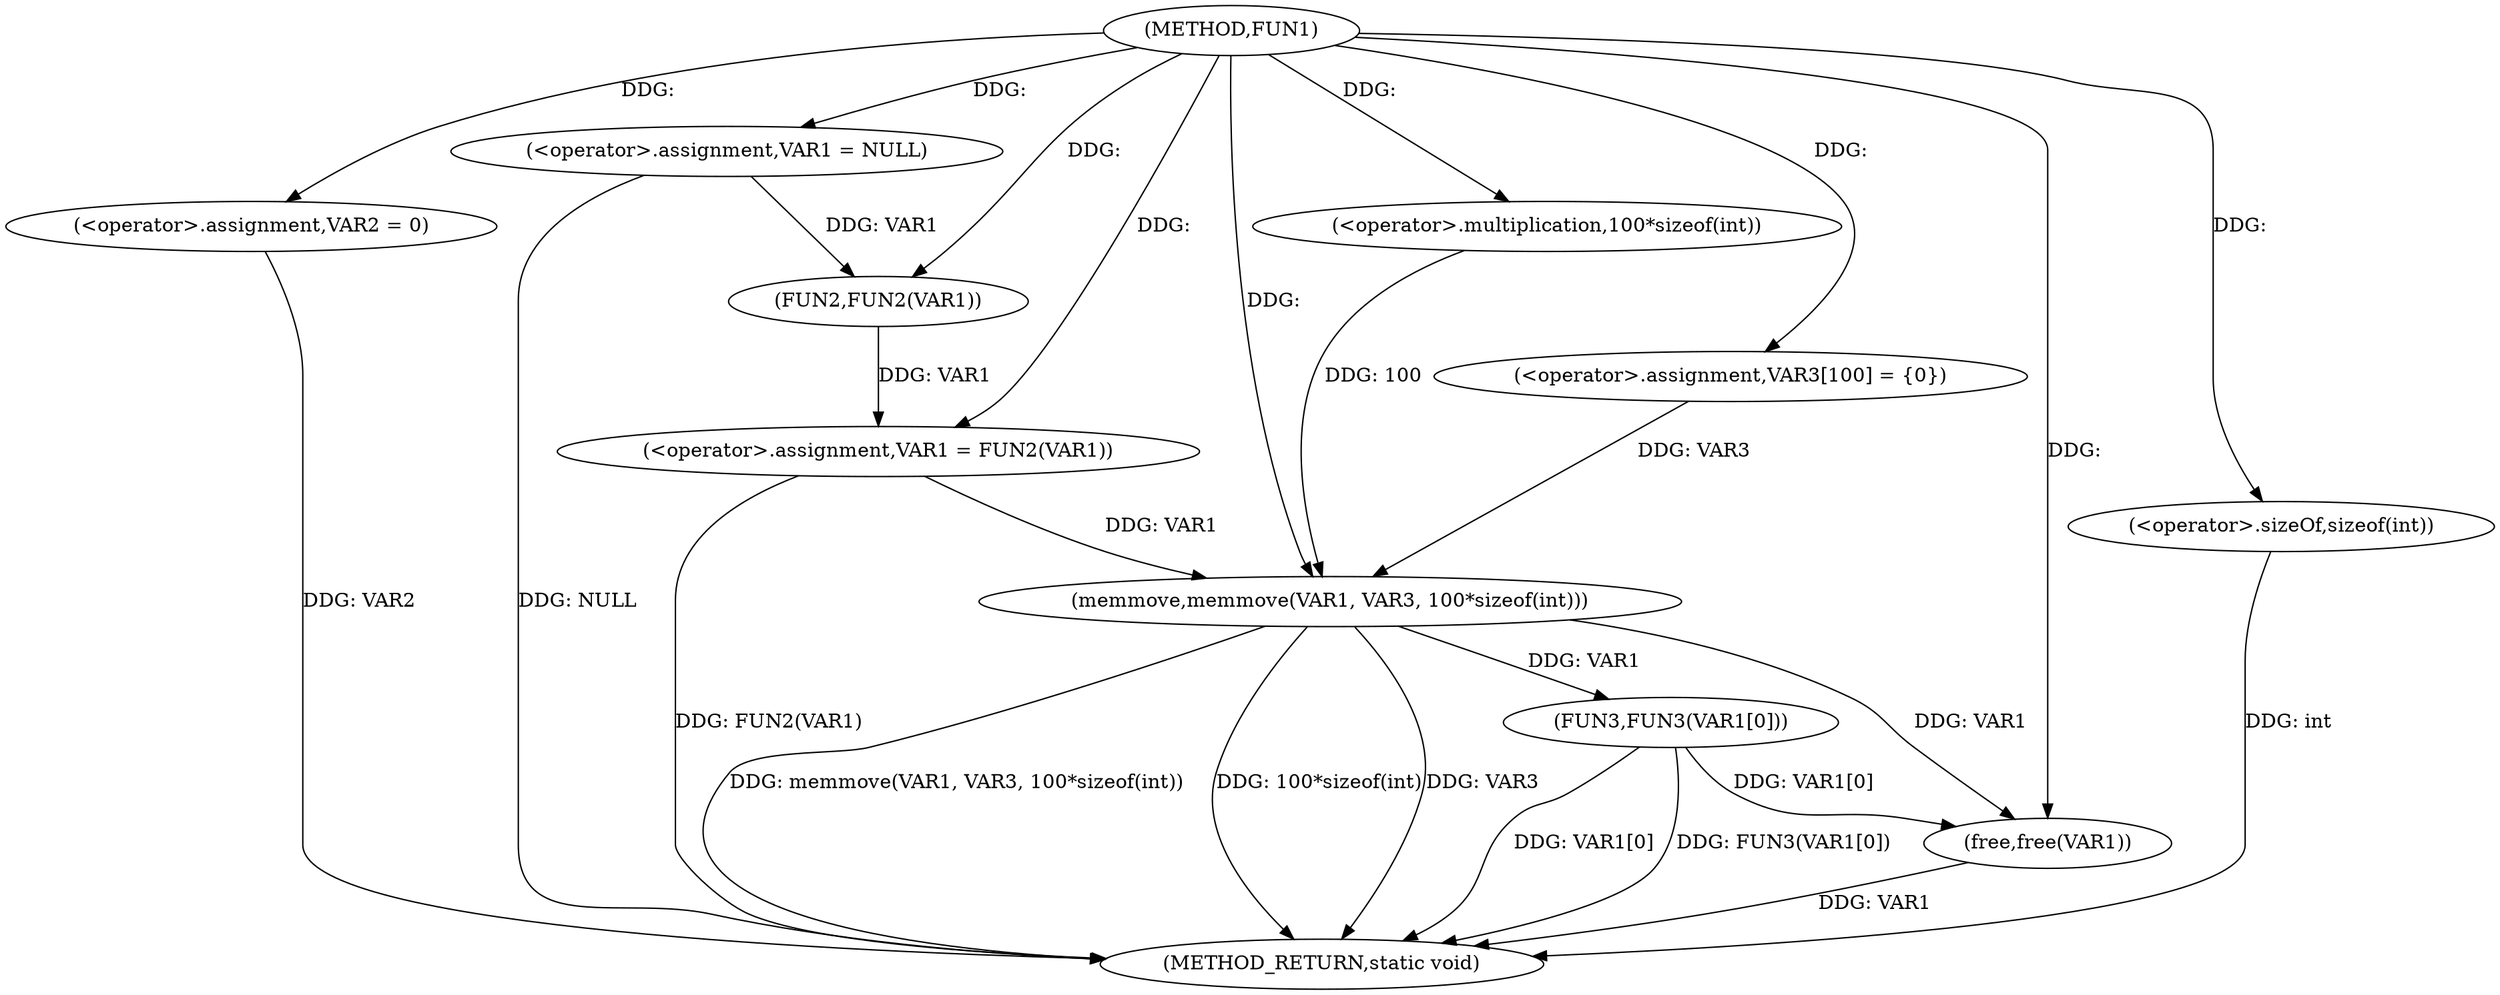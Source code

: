digraph FUN1 {  
"1000100" [label = "(METHOD,FUN1)" ]
"1000130" [label = "(METHOD_RETURN,static void)" ]
"1000103" [label = "(<operator>.assignment,VAR1 = NULL)" ]
"1000106" [label = "(<operator>.assignment,VAR2 = 0)" ]
"1000109" [label = "(<operator>.assignment,VAR1 = FUN2(VAR1))" ]
"1000111" [label = "(FUN2,FUN2(VAR1))" ]
"1000115" [label = "(<operator>.assignment,VAR3[100] = {0})" ]
"1000117" [label = "(memmove,memmove(VAR1, VAR3, 100*sizeof(int)))" ]
"1000120" [label = "(<operator>.multiplication,100*sizeof(int))" ]
"1000122" [label = "(<operator>.sizeOf,sizeof(int))" ]
"1000124" [label = "(FUN3,FUN3(VAR1[0]))" ]
"1000128" [label = "(free,free(VAR1))" ]
  "1000117" -> "1000130"  [ label = "DDG: memmove(VAR1, VAR3, 100*sizeof(int))"] 
  "1000124" -> "1000130"  [ label = "DDG: VAR1[0]"] 
  "1000106" -> "1000130"  [ label = "DDG: VAR2"] 
  "1000103" -> "1000130"  [ label = "DDG: NULL"] 
  "1000122" -> "1000130"  [ label = "DDG: int"] 
  "1000117" -> "1000130"  [ label = "DDG: 100*sizeof(int)"] 
  "1000117" -> "1000130"  [ label = "DDG: VAR3"] 
  "1000109" -> "1000130"  [ label = "DDG: FUN2(VAR1)"] 
  "1000124" -> "1000130"  [ label = "DDG: FUN3(VAR1[0])"] 
  "1000128" -> "1000130"  [ label = "DDG: VAR1"] 
  "1000100" -> "1000103"  [ label = "DDG: "] 
  "1000100" -> "1000106"  [ label = "DDG: "] 
  "1000111" -> "1000109"  [ label = "DDG: VAR1"] 
  "1000100" -> "1000109"  [ label = "DDG: "] 
  "1000103" -> "1000111"  [ label = "DDG: VAR1"] 
  "1000100" -> "1000111"  [ label = "DDG: "] 
  "1000100" -> "1000115"  [ label = "DDG: "] 
  "1000109" -> "1000117"  [ label = "DDG: VAR1"] 
  "1000100" -> "1000117"  [ label = "DDG: "] 
  "1000115" -> "1000117"  [ label = "DDG: VAR3"] 
  "1000120" -> "1000117"  [ label = "DDG: 100"] 
  "1000100" -> "1000120"  [ label = "DDG: "] 
  "1000100" -> "1000122"  [ label = "DDG: "] 
  "1000117" -> "1000124"  [ label = "DDG: VAR1"] 
  "1000124" -> "1000128"  [ label = "DDG: VAR1[0]"] 
  "1000117" -> "1000128"  [ label = "DDG: VAR1"] 
  "1000100" -> "1000128"  [ label = "DDG: "] 
}

